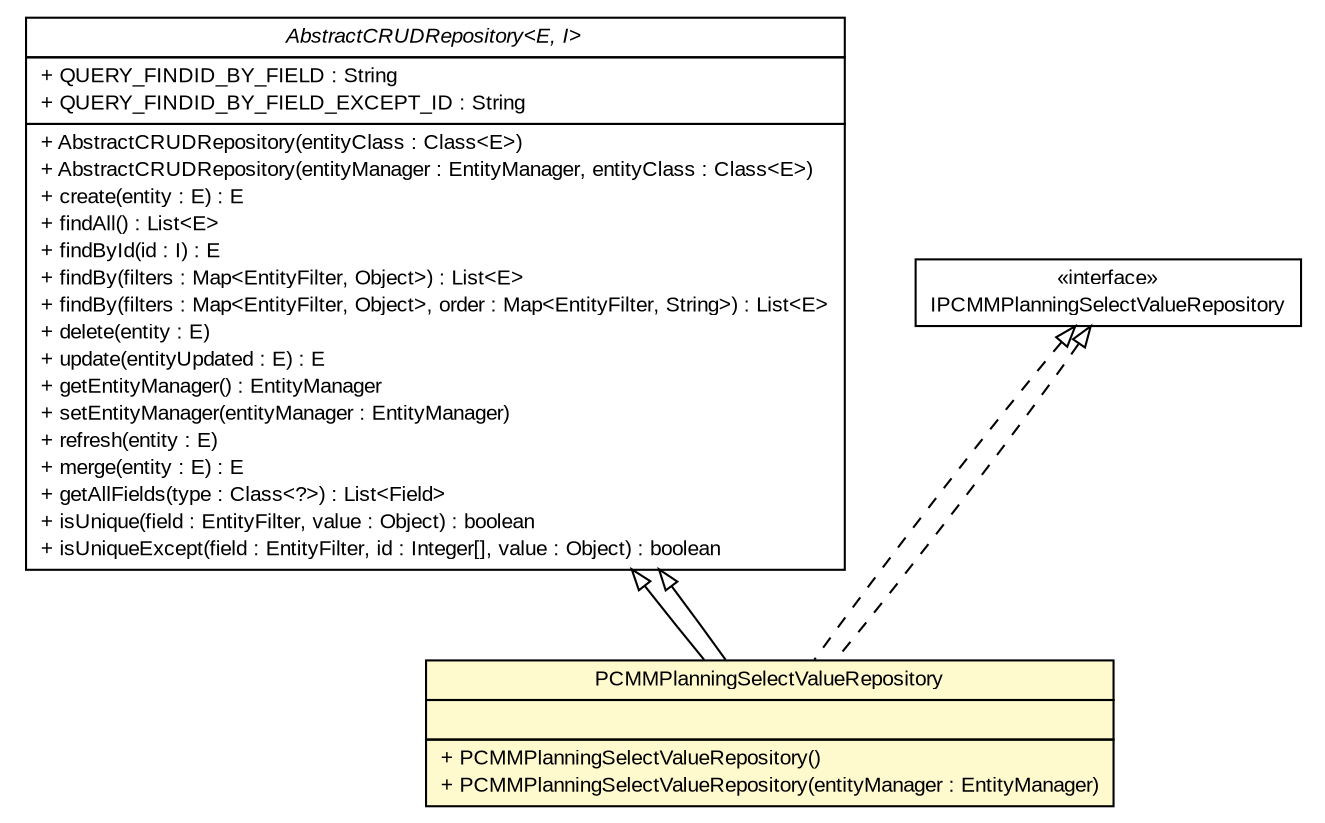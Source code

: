 #!/usr/local/bin/dot
#
# Class diagram 
# Generated by UMLGraph version R5_6-24-gf6e263 (http://www.umlgraph.org/)
#

digraph G {
	edge [fontname="arial",fontsize=10,labelfontname="arial",labelfontsize=10];
	node [fontname="arial",fontsize=10,shape=plaintext];
	nodesep=0.25;
	ranksep=0.5;
	// gov.sandia.cf.dao.AbstractCRUDRepository<E, I>
	c293549 [label=<<table title="gov.sandia.cf.dao.AbstractCRUDRepository" border="0" cellborder="1" cellspacing="0" cellpadding="2" port="p" href="../AbstractCRUDRepository.html">
		<tr><td><table border="0" cellspacing="0" cellpadding="1">
<tr><td align="center" balign="center"><font face="arial italic"> AbstractCRUDRepository&lt;E, I&gt; </font></td></tr>
		</table></td></tr>
		<tr><td><table border="0" cellspacing="0" cellpadding="1">
<tr><td align="left" balign="left"> + QUERY_FINDID_BY_FIELD : String </td></tr>
<tr><td align="left" balign="left"> + QUERY_FINDID_BY_FIELD_EXCEPT_ID : String </td></tr>
		</table></td></tr>
		<tr><td><table border="0" cellspacing="0" cellpadding="1">
<tr><td align="left" balign="left"> + AbstractCRUDRepository(entityClass : Class&lt;E&gt;) </td></tr>
<tr><td align="left" balign="left"> + AbstractCRUDRepository(entityManager : EntityManager, entityClass : Class&lt;E&gt;) </td></tr>
<tr><td align="left" balign="left"> + create(entity : E) : E </td></tr>
<tr><td align="left" balign="left"> + findAll() : List&lt;E&gt; </td></tr>
<tr><td align="left" balign="left"> + findById(id : I) : E </td></tr>
<tr><td align="left" balign="left"> + findBy(filters : Map&lt;EntityFilter, Object&gt;) : List&lt;E&gt; </td></tr>
<tr><td align="left" balign="left"> + findBy(filters : Map&lt;EntityFilter, Object&gt;, order : Map&lt;EntityFilter, String&gt;) : List&lt;E&gt; </td></tr>
<tr><td align="left" balign="left"> + delete(entity : E) </td></tr>
<tr><td align="left" balign="left"> + update(entityUpdated : E) : E </td></tr>
<tr><td align="left" balign="left"> + getEntityManager() : EntityManager </td></tr>
<tr><td align="left" balign="left"> + setEntityManager(entityManager : EntityManager) </td></tr>
<tr><td align="left" balign="left"> + refresh(entity : E) </td></tr>
<tr><td align="left" balign="left"> + merge(entity : E) : E </td></tr>
<tr><td align="left" balign="left"> + getAllFields(type : Class&lt;?&gt;) : List&lt;Field&gt; </td></tr>
<tr><td align="left" balign="left"> + isUnique(field : EntityFilter, value : Object) : boolean </td></tr>
<tr><td align="left" balign="left"> + isUniqueExcept(field : EntityFilter, id : Integer[], value : Object) : boolean </td></tr>
		</table></td></tr>
		</table>>, URL="../AbstractCRUDRepository.html", fontname="arial", fontcolor="black", fontsize=10.0];
	// gov.sandia.cf.dao.impl.PCMMPlanningSelectValueRepository
	c293600 [label=<<table title="gov.sandia.cf.dao.impl.PCMMPlanningSelectValueRepository" border="0" cellborder="1" cellspacing="0" cellpadding="2" port="p" bgcolor="lemonChiffon" href="./PCMMPlanningSelectValueRepository.html">
		<tr><td><table border="0" cellspacing="0" cellpadding="1">
<tr><td align="center" balign="center"> PCMMPlanningSelectValueRepository </td></tr>
		</table></td></tr>
		<tr><td><table border="0" cellspacing="0" cellpadding="1">
<tr><td align="left" balign="left">  </td></tr>
		</table></td></tr>
		<tr><td><table border="0" cellspacing="0" cellpadding="1">
<tr><td align="left" balign="left"> + PCMMPlanningSelectValueRepository() </td></tr>
<tr><td align="left" balign="left"> + PCMMPlanningSelectValueRepository(entityManager : EntityManager) </td></tr>
		</table></td></tr>
		</table>>, URL="./PCMMPlanningSelectValueRepository.html", fontname="arial", fontcolor="black", fontsize=10.0];
	// gov.sandia.cf.dao.IPCMMPlanningSelectValueRepository
	c293646 [label=<<table title="gov.sandia.cf.dao.IPCMMPlanningSelectValueRepository" border="0" cellborder="1" cellspacing="0" cellpadding="2" port="p" href="../IPCMMPlanningSelectValueRepository.html">
		<tr><td><table border="0" cellspacing="0" cellpadding="1">
<tr><td align="center" balign="center"> &#171;interface&#187; </td></tr>
<tr><td align="center" balign="center"> IPCMMPlanningSelectValueRepository </td></tr>
		</table></td></tr>
		</table>>, URL="../IPCMMPlanningSelectValueRepository.html", fontname="arial", fontcolor="black", fontsize=10.0];
	//gov.sandia.cf.dao.impl.PCMMPlanningSelectValueRepository extends gov.sandia.cf.dao.AbstractCRUDRepository<gov.sandia.cf.model.PCMMPlanningSelectValue, java.lang.Integer>
	c293549:p -> c293600:p [dir=back,arrowtail=empty];
	//gov.sandia.cf.dao.impl.PCMMPlanningSelectValueRepository implements gov.sandia.cf.dao.IPCMMPlanningSelectValueRepository
	c293646:p -> c293600:p [dir=back,arrowtail=empty,style=dashed];
	//gov.sandia.cf.dao.impl.PCMMPlanningSelectValueRepository extends gov.sandia.cf.dao.AbstractCRUDRepository<gov.sandia.cf.model.PCMMPlanningSelectValue, java.lang.Integer>
	c293549:p -> c293600:p [dir=back,arrowtail=empty];
	//gov.sandia.cf.dao.impl.PCMMPlanningSelectValueRepository implements gov.sandia.cf.dao.IPCMMPlanningSelectValueRepository
	c293646:p -> c293600:p [dir=back,arrowtail=empty,style=dashed];
}


